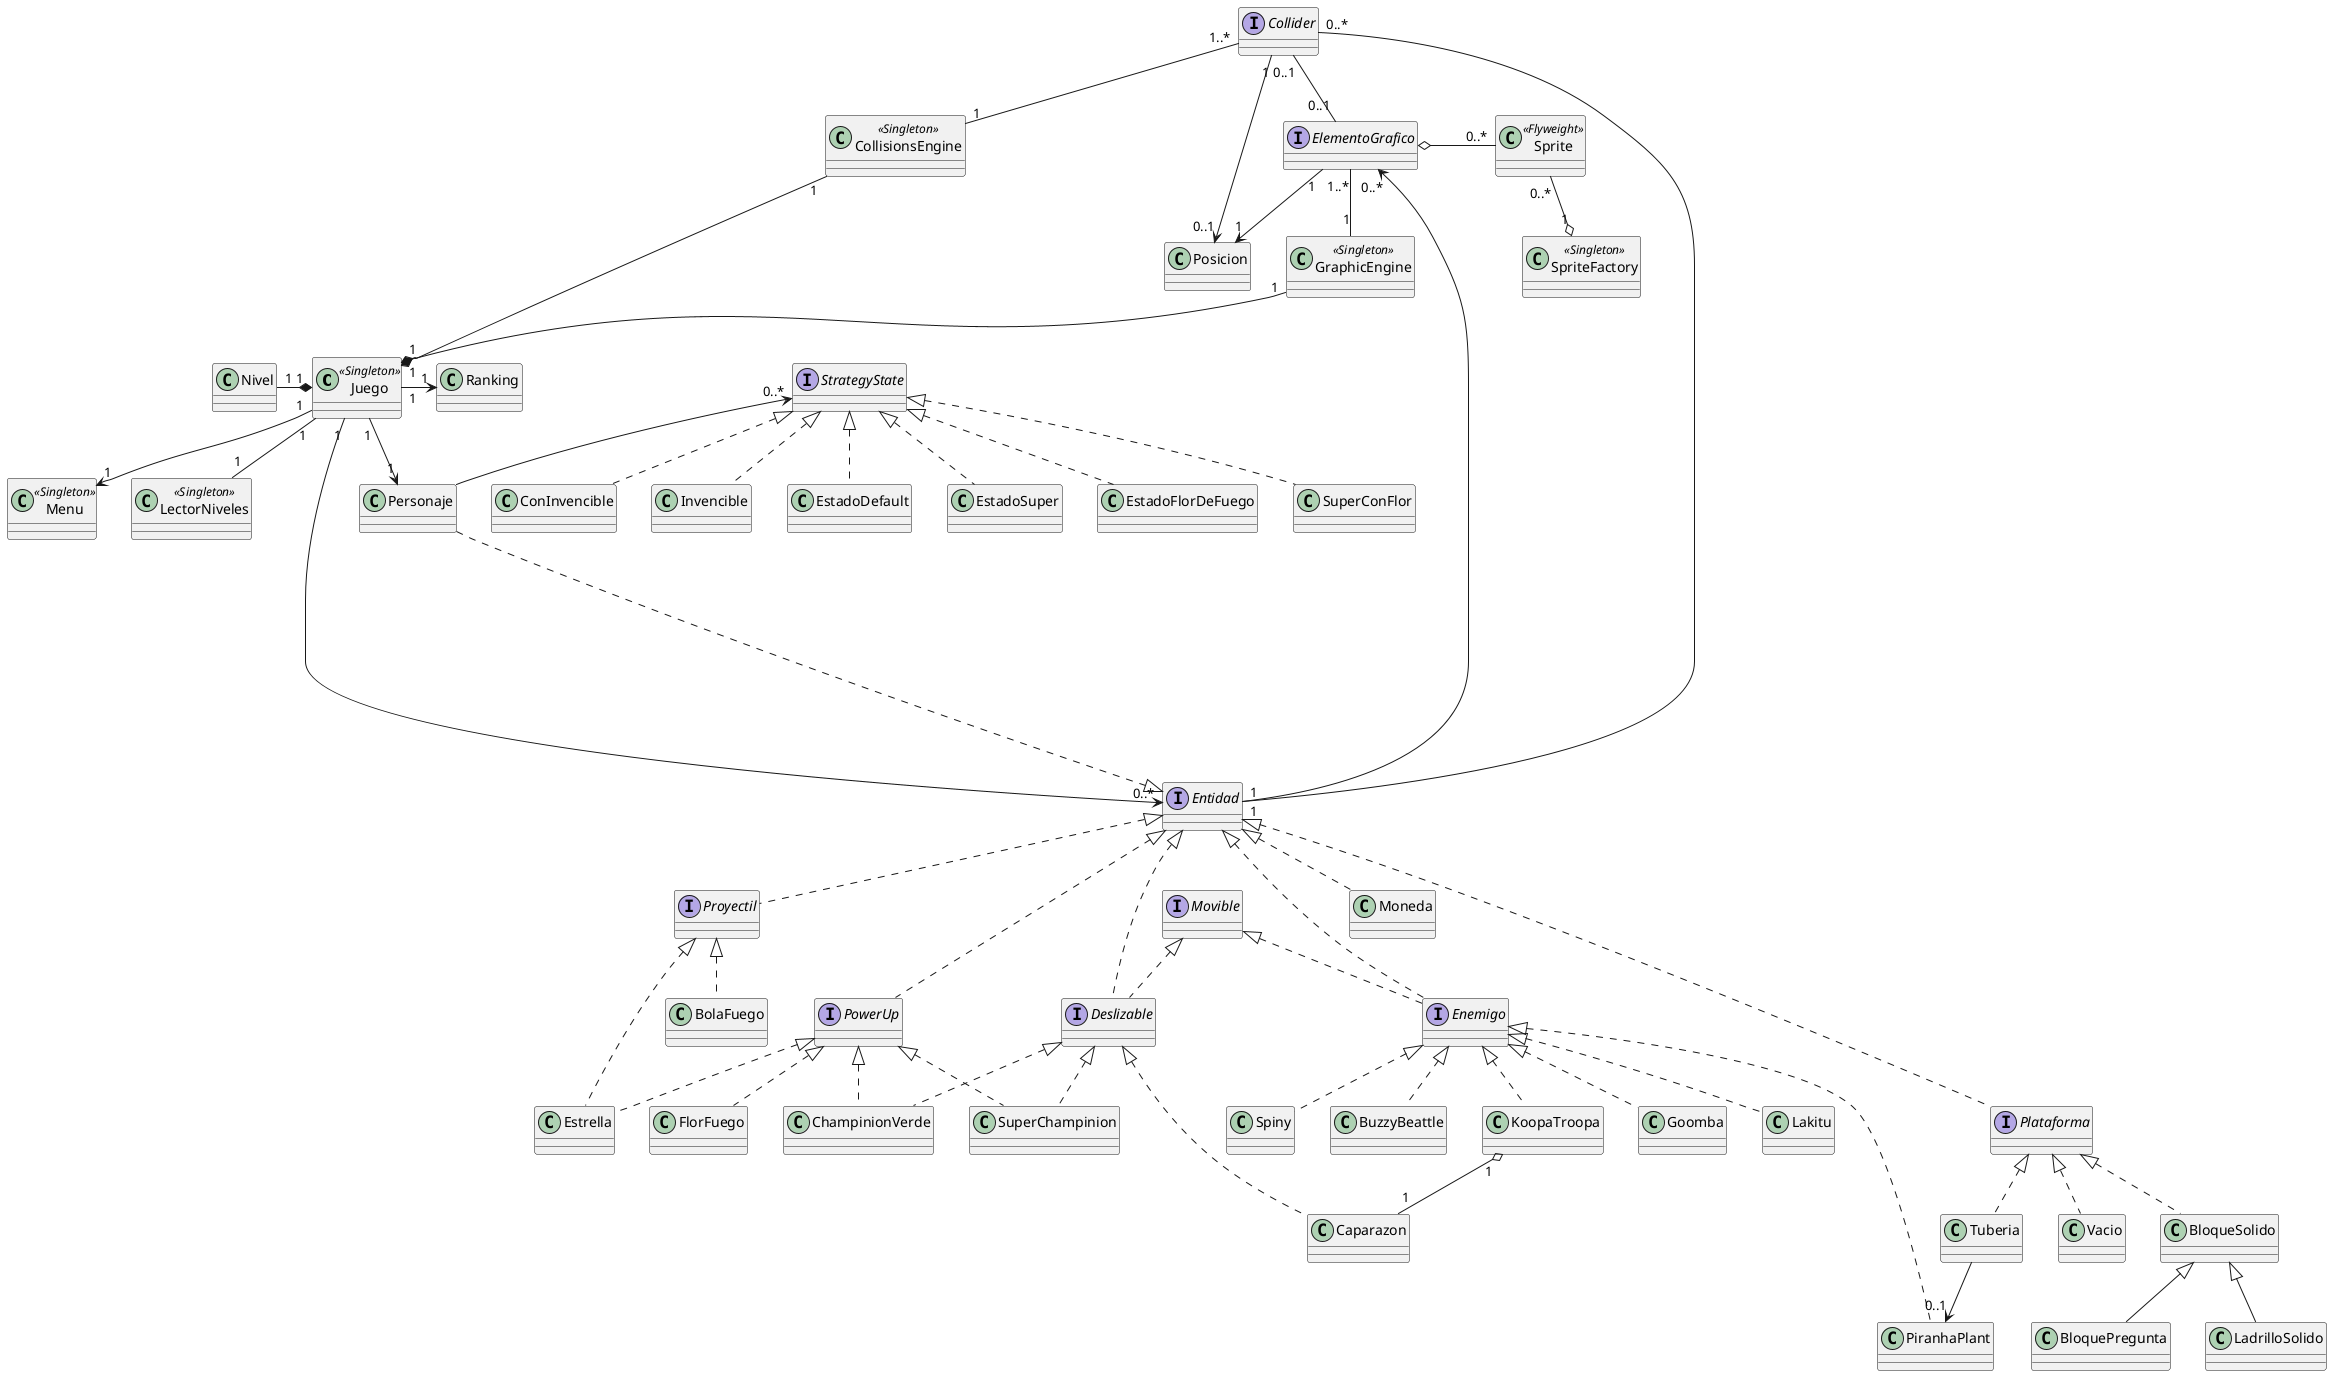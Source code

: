 @startuml
' # JUEGO #
'
class Juego <<Singleton>>
class Menu <<Singleton>>
class CollisionsEngine <<Singleton>>
class GraphicEngine <<Singleton>>
class LectorNiveles <<Singleton>>
Juego "1" --> "1" Menu
Juego "1" *-l- "1" Nivel
Juego "1" --> "1" Personaje
Juego "1" *-u- "1" GraphicEngine
Juego "1" *-u- "1" CollisionsEngine
Juego "1" -r-> "1" Ranking
Juego "1" -- "1" LectorNiveles
Juego "1" --> "0..*" Entidad

' # ENTIDAD #
'
interface Entidad
Entidad "1" ---u-> "0..*" ElementoGrafico
Entidad "1" ---u- "0..*" Collider

' # GRAFICA #
'
interface ElementoGrafico
class SpriteFactory <<Singleton>>
class Sprite <<Flyweight>>
Sprite "0..*" --o "1" SpriteFactory
ElementoGrafico o-l- "0..*" Sprite
ElementoGrafico "1..*" -- "1" GraphicEngine
ElementoGrafico "1" --> "1" Posicion

' # COLLISIONS #
'
interface Collider
Collider "0..1" -- "0..1" ElementoGrafico
Collider "1" --> "0..1" Posicion
Collider "1..*" -- "1" CollisionsEngine

' # PERSONAJE #
'
interface StrategyState
class Personaje
Personaje .....|> Entidad
Personaje -u-> "0..*" StrategyState
EstadoDefault .u.|> StrategyState
EstadoSuper .u.|> StrategyState
EstadoFlorDeFuego .u.|> StrategyState
SuperConFlor .u.|> StrategyState
ConInvencible .u.|> StrategyState
Invencible .u.|> StrategyState
' # NIVEL #
'
interface Plataforma
interface Enemigo
interface PowerUp
class Moneda
Plataforma ...u.|> Entidad
Enemigo ..u.|> Entidad
PowerUp ..u.|> Entidad
Moneda .u.|> Entidad

' # ENEMIGOS #
'

Enemigo .u.|> Movible
Goomba .u.|> Enemigo
KoopaTroopa .u.|> Enemigo
PiranhaPlant .u.|> Enemigo
Lakitu .u.|> Enemigo
Spiny .u.|> Enemigo
BuzzyBeattle .u.|> Enemigo
Tuberia --> "0..1" PiranhaPlant

' # PLATAFORMAS #
'
Vacio .u.|> Plataforma
BloqueSolido .u.|> Plataforma
LadrilloSolido -u-|> BloqueSolido
BloquePregunta -u-|> BloqueSolido
Tuberia .u.|> Plataforma

' # POWERUPS #
'
SuperChampinion .u.|> PowerUp
FlorFuego .u.|> PowerUp
Estrella .u.|> PowerUp
ChampinionVerde .u.|> PowerUp

' # PROYECTIL #
'
interface Proyectil
Proyectil .u.|> Entidad
BolaFuego .u.|> Proyectil
Estrella .u.|> Proyectil

' # DESLIZABLE #
'

interface Movible
interface Deslizable
Deslizable .u.|> Movible
Deslizable .u.|> Entidad
Caparazon .u.|> Deslizable
KoopaTroopa "1" o-- "1" Caparazon
ChampinionVerde .u.|> Deslizable
SuperChampinion .u.|> Deslizable

' # FORMATTING #
'
@enduml